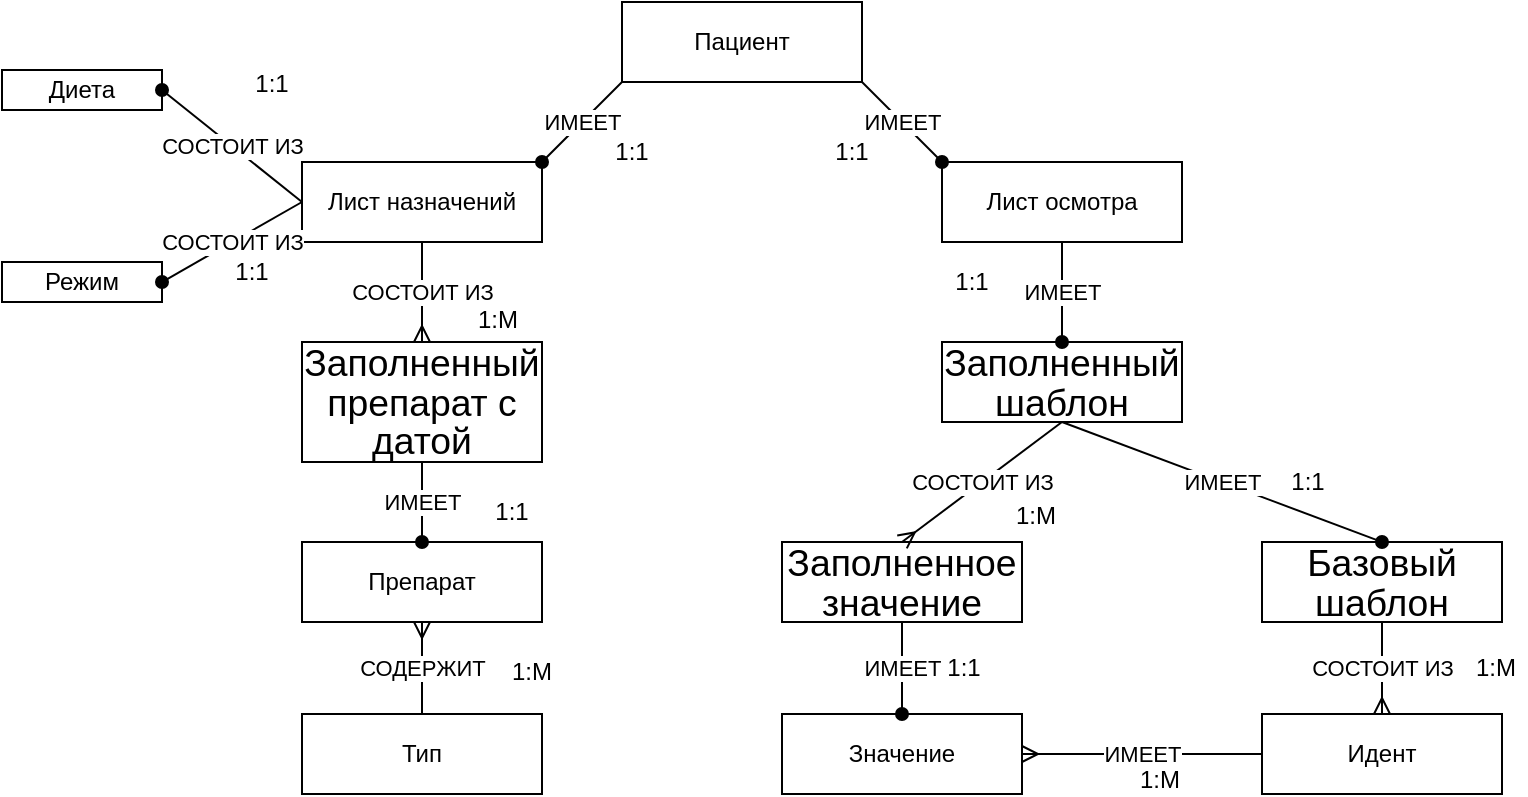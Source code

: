 <mxfile version="20.6.0" type="github">
  <diagram id="yDbGZ-jpoOIZYtK_G1Hy" name="Page-1">
    <mxGraphModel dx="938" dy="555" grid="0" gridSize="10" guides="1" tooltips="1" connect="1" arrows="1" fold="1" page="1" pageScale="1" pageWidth="827" pageHeight="1169" math="0" shadow="0">
      <root>
        <mxCell id="0" />
        <mxCell id="1" parent="0" />
        <mxCell id="HWeYRR4KEOsxDTRH1MZ7-1" value="Пациент" style="rounded=0;whiteSpace=wrap;html=1;" vertex="1" parent="1">
          <mxGeometry x="343" y="220" width="120" height="40" as="geometry" />
        </mxCell>
        <mxCell id="HWeYRR4KEOsxDTRH1MZ7-2" value="Лист назначений" style="rounded=0;whiteSpace=wrap;html=1;" vertex="1" parent="1">
          <mxGeometry x="183" y="300" width="120" height="40" as="geometry" />
        </mxCell>
        <mxCell id="HWeYRR4KEOsxDTRH1MZ7-3" value="Лист осмотра" style="rounded=0;whiteSpace=wrap;html=1;" vertex="1" parent="1">
          <mxGeometry x="503" y="300" width="120" height="40" as="geometry" />
        </mxCell>
        <mxCell id="HWeYRR4KEOsxDTRH1MZ7-4" value="" style="endArrow=oval;html=1;rounded=0;exitX=1;exitY=1;exitDx=0;exitDy=0;entryX=0;entryY=0;entryDx=0;entryDy=0;endFill=1;" edge="1" parent="1" source="HWeYRR4KEOsxDTRH1MZ7-1" target="HWeYRR4KEOsxDTRH1MZ7-3">
          <mxGeometry relative="1" as="geometry">
            <mxPoint x="373" y="390" as="sourcePoint" />
            <mxPoint x="473" y="390" as="targetPoint" />
          </mxGeometry>
        </mxCell>
        <mxCell id="HWeYRR4KEOsxDTRH1MZ7-5" value="ИМЕЕТ" style="edgeLabel;resizable=0;html=1;align=center;verticalAlign=middle;" connectable="0" vertex="1" parent="HWeYRR4KEOsxDTRH1MZ7-4">
          <mxGeometry relative="1" as="geometry" />
        </mxCell>
        <mxCell id="HWeYRR4KEOsxDTRH1MZ7-6" value="" style="endArrow=oval;html=1;rounded=0;exitX=0;exitY=1;exitDx=0;exitDy=0;entryX=1;entryY=0;entryDx=0;entryDy=0;endFill=1;" edge="1" parent="1" source="HWeYRR4KEOsxDTRH1MZ7-1" target="HWeYRR4KEOsxDTRH1MZ7-2">
          <mxGeometry relative="1" as="geometry">
            <mxPoint x="373" y="390" as="sourcePoint" />
            <mxPoint x="473" y="390" as="targetPoint" />
          </mxGeometry>
        </mxCell>
        <mxCell id="HWeYRR4KEOsxDTRH1MZ7-7" value="ИМЕЕТ" style="edgeLabel;resizable=0;html=1;align=center;verticalAlign=middle;" connectable="0" vertex="1" parent="HWeYRR4KEOsxDTRH1MZ7-6">
          <mxGeometry relative="1" as="geometry" />
        </mxCell>
        <mxCell id="HWeYRR4KEOsxDTRH1MZ7-8" value="1:1&lt;br&gt;" style="text;html=1;strokeColor=none;fillColor=none;align=center;verticalAlign=middle;whiteSpace=wrap;rounded=0;" vertex="1" parent="1">
          <mxGeometry x="333" y="290" width="30" height="10" as="geometry" />
        </mxCell>
        <mxCell id="HWeYRR4KEOsxDTRH1MZ7-9" value="1:1&lt;br&gt;" style="text;html=1;strokeColor=none;fillColor=none;align=center;verticalAlign=middle;whiteSpace=wrap;rounded=0;" vertex="1" parent="1">
          <mxGeometry x="443" y="290" width="30" height="10" as="geometry" />
        </mxCell>
        <mxCell id="HWeYRR4KEOsxDTRH1MZ7-10" value="Режим&lt;span style=&quot;color: rgba(0, 0, 0, 0); font-family: monospace; font-size: 0px; text-align: start;&quot;&gt;%3CmxGraphModel%3E%3Croot%3E%3CmxCell%20id%3D%220%22%2F%3E%3CmxCell%20id%3D%221%22%20parent%3D%220%22%2F%3E%3CmxCell%20id%3D%222%22%20value%3D%221%3A1%26lt%3Bbr%26gt%3B%22%20style%3D%22text%3Bhtml%3D1%3BstrokeColor%3Dnone%3BfillColor%3Dnone%3Balign%3Dcenter%3BverticalAlign%3Dmiddle%3BwhiteSpace%3Dwrap%3Brounded%3D0%3B%22%20vertex%3D%221%22%20parent%3D%221%22%3E%3CmxGeometry%20x%3D%22310%22%20y%3D%22270%22%20width%3D%2230%22%20height%3D%2210%22%20as%3D%22geometry%22%2F%3E%3C%2FmxCell%3E%3C%2Froot%3E%3C%2FmxGraphModel%3E&lt;/span&gt;" style="rounded=0;whiteSpace=wrap;html=1;" vertex="1" parent="1">
          <mxGeometry x="33" y="350" width="80" height="20" as="geometry" />
        </mxCell>
        <mxCell id="HWeYRR4KEOsxDTRH1MZ7-11" value="Диета" style="rounded=0;whiteSpace=wrap;html=1;" vertex="1" parent="1">
          <mxGeometry x="33" y="254" width="80" height="20" as="geometry" />
        </mxCell>
        <mxCell id="HWeYRR4KEOsxDTRH1MZ7-12" value="" style="endArrow=oval;html=1;rounded=0;exitX=0;exitY=0.5;exitDx=0;exitDy=0;entryX=1;entryY=0.5;entryDx=0;entryDy=0;endFill=1;" edge="1" parent="1" source="HWeYRR4KEOsxDTRH1MZ7-2" target="HWeYRR4KEOsxDTRH1MZ7-11">
          <mxGeometry relative="1" as="geometry">
            <mxPoint x="393" y="400" as="sourcePoint" />
            <mxPoint x="493" y="400" as="targetPoint" />
            <Array as="points" />
          </mxGeometry>
        </mxCell>
        <mxCell id="HWeYRR4KEOsxDTRH1MZ7-13" value="СОСТОИТ ИЗ" style="edgeLabel;resizable=0;html=1;align=center;verticalAlign=middle;" connectable="0" vertex="1" parent="HWeYRR4KEOsxDTRH1MZ7-12">
          <mxGeometry relative="1" as="geometry" />
        </mxCell>
        <mxCell id="HWeYRR4KEOsxDTRH1MZ7-14" value="" style="endArrow=oval;html=1;rounded=0;entryX=1;entryY=0.5;entryDx=0;entryDy=0;endFill=1;exitX=0;exitY=0.5;exitDx=0;exitDy=0;" edge="1" parent="1" source="HWeYRR4KEOsxDTRH1MZ7-2" target="HWeYRR4KEOsxDTRH1MZ7-10">
          <mxGeometry relative="1" as="geometry">
            <mxPoint x="183" y="310" as="sourcePoint" />
            <mxPoint x="123" y="290" as="targetPoint" />
            <Array as="points" />
          </mxGeometry>
        </mxCell>
        <mxCell id="HWeYRR4KEOsxDTRH1MZ7-15" value="СОСТОИТ ИЗ" style="edgeLabel;resizable=0;html=1;align=center;verticalAlign=middle;" connectable="0" vertex="1" parent="HWeYRR4KEOsxDTRH1MZ7-14">
          <mxGeometry relative="1" as="geometry" />
        </mxCell>
        <mxCell id="HWeYRR4KEOsxDTRH1MZ7-16" value="&lt;span style=&quot;font-size:14.0pt;line-height:107%;&lt;br/&gt;font-family:&amp;quot;Times New Roman&amp;quot;,&amp;quot;serif&amp;quot;;mso-fareast-font-family:Calibri;&lt;br/&gt;mso-fareast-theme-font:minor-latin;mso-ansi-language:RU;mso-fareast-language:&lt;br/&gt;EN-US;mso-bidi-language:AR-SA&quot;&gt;Заполненный препарат с датой&lt;/span&gt;" style="rounded=0;whiteSpace=wrap;html=1;" vertex="1" parent="1">
          <mxGeometry x="183" y="390" width="120" height="60" as="geometry" />
        </mxCell>
        <mxCell id="HWeYRR4KEOsxDTRH1MZ7-17" value="1:1&lt;br&gt;" style="text;html=1;strokeColor=none;fillColor=none;align=center;verticalAlign=middle;whiteSpace=wrap;rounded=0;" vertex="1" parent="1">
          <mxGeometry x="153" y="256" width="30" height="10" as="geometry" />
        </mxCell>
        <mxCell id="HWeYRR4KEOsxDTRH1MZ7-18" value="1:1&lt;br&gt;" style="text;html=1;strokeColor=none;fillColor=none;align=center;verticalAlign=middle;whiteSpace=wrap;rounded=0;" vertex="1" parent="1">
          <mxGeometry x="143" y="350" width="30" height="10" as="geometry" />
        </mxCell>
        <mxCell id="HWeYRR4KEOsxDTRH1MZ7-19" value="" style="endArrow=ERmany;html=1;rounded=0;exitX=0.5;exitY=1;exitDx=0;exitDy=0;entryX=0.5;entryY=0;entryDx=0;entryDy=0;endFill=0;" edge="1" parent="1" source="HWeYRR4KEOsxDTRH1MZ7-2" target="HWeYRR4KEOsxDTRH1MZ7-16">
          <mxGeometry relative="1" as="geometry">
            <mxPoint x="323" y="400" as="sourcePoint" />
            <mxPoint x="423" y="400" as="targetPoint" />
          </mxGeometry>
        </mxCell>
        <mxCell id="HWeYRR4KEOsxDTRH1MZ7-20" value="СОСТОИТ ИЗ" style="edgeLabel;resizable=0;html=1;align=center;verticalAlign=middle;" connectable="0" vertex="1" parent="HWeYRR4KEOsxDTRH1MZ7-19">
          <mxGeometry relative="1" as="geometry" />
        </mxCell>
        <mxCell id="HWeYRR4KEOsxDTRH1MZ7-21" value="1:М&lt;br&gt;" style="text;html=1;strokeColor=none;fillColor=none;align=center;verticalAlign=middle;whiteSpace=wrap;rounded=0;" vertex="1" parent="1">
          <mxGeometry x="266" y="374" width="30" height="10" as="geometry" />
        </mxCell>
        <mxCell id="HWeYRR4KEOsxDTRH1MZ7-22" value="&lt;span&gt;Препарат&lt;/span&gt;" style="rounded=0;whiteSpace=wrap;html=1;" vertex="1" parent="1">
          <mxGeometry x="183" y="490" width="120" height="40" as="geometry" />
        </mxCell>
        <mxCell id="HWeYRR4KEOsxDTRH1MZ7-24" value="&lt;span&gt;Тип&lt;/span&gt;" style="rounded=0;whiteSpace=wrap;html=1;" vertex="1" parent="1">
          <mxGeometry x="183" y="576" width="120" height="40" as="geometry" />
        </mxCell>
        <mxCell id="HWeYRR4KEOsxDTRH1MZ7-27" value="" style="endArrow=oval;html=1;rounded=0;exitX=0.5;exitY=1;exitDx=0;exitDy=0;entryX=0.5;entryY=0;entryDx=0;entryDy=0;endFill=1;" edge="1" parent="1" source="HWeYRR4KEOsxDTRH1MZ7-16" target="HWeYRR4KEOsxDTRH1MZ7-22">
          <mxGeometry relative="1" as="geometry">
            <mxPoint x="323" y="520" as="sourcePoint" />
            <mxPoint x="423" y="520" as="targetPoint" />
          </mxGeometry>
        </mxCell>
        <mxCell id="HWeYRR4KEOsxDTRH1MZ7-28" value="ИМЕЕТ" style="edgeLabel;resizable=0;html=1;align=center;verticalAlign=middle;" connectable="0" vertex="1" parent="HWeYRR4KEOsxDTRH1MZ7-27">
          <mxGeometry relative="1" as="geometry" />
        </mxCell>
        <mxCell id="HWeYRR4KEOsxDTRH1MZ7-31" value="" style="endArrow=ERmany;html=1;rounded=0;exitX=0.5;exitY=0;exitDx=0;exitDy=0;entryX=0.5;entryY=1;entryDx=0;entryDy=0;endFill=0;" edge="1" parent="1" source="HWeYRR4KEOsxDTRH1MZ7-24" target="HWeYRR4KEOsxDTRH1MZ7-22">
          <mxGeometry relative="1" as="geometry">
            <mxPoint x="323" y="520" as="sourcePoint" />
            <mxPoint x="423" y="520" as="targetPoint" />
          </mxGeometry>
        </mxCell>
        <mxCell id="HWeYRR4KEOsxDTRH1MZ7-32" value="СОДЕРЖИТ" style="edgeLabel;resizable=0;html=1;align=center;verticalAlign=middle;" connectable="0" vertex="1" parent="HWeYRR4KEOsxDTRH1MZ7-31">
          <mxGeometry relative="1" as="geometry" />
        </mxCell>
        <mxCell id="HWeYRR4KEOsxDTRH1MZ7-33" value="1:М&lt;br&gt;" style="text;html=1;strokeColor=none;fillColor=none;align=center;verticalAlign=middle;whiteSpace=wrap;rounded=0;" vertex="1" parent="1">
          <mxGeometry x="283" y="550" width="30" height="10" as="geometry" />
        </mxCell>
        <mxCell id="HWeYRR4KEOsxDTRH1MZ7-34" value="1:1&lt;br&gt;" style="text;html=1;strokeColor=none;fillColor=none;align=center;verticalAlign=middle;whiteSpace=wrap;rounded=0;" vertex="1" parent="1">
          <mxGeometry x="273" y="470" width="30" height="10" as="geometry" />
        </mxCell>
        <mxCell id="HWeYRR4KEOsxDTRH1MZ7-35" value="&lt;span style=&quot;font-size:14.0pt;line-height:107%;&lt;br/&gt;font-family:&amp;quot;Times New Roman&amp;quot;,&amp;quot;serif&amp;quot;;mso-fareast-font-family:Calibri;&lt;br/&gt;mso-fareast-theme-font:minor-latin;mso-ansi-language:RU;mso-fareast-language:&lt;br/&gt;EN-US;mso-bidi-language:AR-SA&quot;&gt;Заполненный шаблон&lt;/span&gt;" style="rounded=0;whiteSpace=wrap;html=1;" vertex="1" parent="1">
          <mxGeometry x="503" y="390" width="120" height="40" as="geometry" />
        </mxCell>
        <mxCell id="HWeYRR4KEOsxDTRH1MZ7-36" value="&lt;span style=&quot;font-size:14.0pt;line-height:107%;&lt;br/&gt;font-family:&amp;quot;Times New Roman&amp;quot;,&amp;quot;serif&amp;quot;;mso-fareast-font-family:Calibri;&lt;br/&gt;mso-fareast-theme-font:minor-latin;mso-ansi-language:RU;mso-fareast-language:&lt;br/&gt;EN-US;mso-bidi-language:AR-SA&quot;&gt;Заполненное значение&lt;/span&gt;" style="rounded=0;whiteSpace=wrap;html=1;" vertex="1" parent="1">
          <mxGeometry x="423" y="490" width="120" height="40" as="geometry" />
        </mxCell>
        <mxCell id="HWeYRR4KEOsxDTRH1MZ7-37" value="&lt;span style=&quot;font-size:14.0pt;line-height:107%;&lt;br/&gt;font-family:&amp;quot;Times New Roman&amp;quot;,&amp;quot;serif&amp;quot;;mso-fareast-font-family:Calibri;&lt;br/&gt;mso-fareast-theme-font:minor-latin;mso-ansi-language:RU;mso-fareast-language:&lt;br/&gt;EN-US;mso-bidi-language:AR-SA&quot;&gt;Базовый шаблон&lt;/span&gt;" style="rounded=0;whiteSpace=wrap;html=1;" vertex="1" parent="1">
          <mxGeometry x="663" y="490" width="120" height="40" as="geometry" />
        </mxCell>
        <mxCell id="HWeYRR4KEOsxDTRH1MZ7-38" style="edgeStyle=orthogonalEdgeStyle;rounded=0;orthogonalLoop=1;jettySize=auto;html=1;exitX=0.5;exitY=1;exitDx=0;exitDy=0;endArrow=ERmany;endFill=0;" edge="1" parent="1" source="HWeYRR4KEOsxDTRH1MZ7-37" target="HWeYRR4KEOsxDTRH1MZ7-37">
          <mxGeometry relative="1" as="geometry" />
        </mxCell>
        <mxCell id="HWeYRR4KEOsxDTRH1MZ7-39" value="Идент" style="rounded=0;whiteSpace=wrap;html=1;" vertex="1" parent="1">
          <mxGeometry x="663" y="576" width="120" height="40" as="geometry" />
        </mxCell>
        <mxCell id="HWeYRR4KEOsxDTRH1MZ7-40" value="Значение" style="rounded=0;whiteSpace=wrap;html=1;" vertex="1" parent="1">
          <mxGeometry x="423" y="576" width="120" height="40" as="geometry" />
        </mxCell>
        <mxCell id="HWeYRR4KEOsxDTRH1MZ7-41" value="" style="endArrow=ERmany;html=1;rounded=0;entryX=1;entryY=0.5;entryDx=0;entryDy=0;exitX=0;exitY=0.5;exitDx=0;exitDy=0;endFill=0;" edge="1" parent="1" source="HWeYRR4KEOsxDTRH1MZ7-39" target="HWeYRR4KEOsxDTRH1MZ7-40">
          <mxGeometry relative="1" as="geometry">
            <mxPoint x="443" y="450" as="sourcePoint" />
            <mxPoint x="543" y="450" as="targetPoint" />
          </mxGeometry>
        </mxCell>
        <mxCell id="HWeYRR4KEOsxDTRH1MZ7-42" value="ИМЕЕТ" style="edgeLabel;resizable=0;html=1;align=center;verticalAlign=middle;" connectable="0" vertex="1" parent="HWeYRR4KEOsxDTRH1MZ7-41">
          <mxGeometry relative="1" as="geometry" />
        </mxCell>
        <mxCell id="HWeYRR4KEOsxDTRH1MZ7-43" value="1:М&lt;br&gt;" style="text;html=1;strokeColor=none;fillColor=none;align=center;verticalAlign=middle;whiteSpace=wrap;rounded=0;" vertex="1" parent="1">
          <mxGeometry x="597" y="604" width="30" height="10" as="geometry" />
        </mxCell>
        <mxCell id="HWeYRR4KEOsxDTRH1MZ7-44" value="" style="endArrow=ERmany;html=1;rounded=0;entryX=0.5;entryY=0;entryDx=0;entryDy=0;endFill=0;exitX=0.5;exitY=1;exitDx=0;exitDy=0;" edge="1" parent="1" source="HWeYRR4KEOsxDTRH1MZ7-37" target="HWeYRR4KEOsxDTRH1MZ7-39">
          <mxGeometry relative="1" as="geometry">
            <mxPoint x="723" y="500" as="sourcePoint" />
            <mxPoint x="593" y="610" as="targetPoint" />
          </mxGeometry>
        </mxCell>
        <mxCell id="HWeYRR4KEOsxDTRH1MZ7-45" value="СОСТОИТ ИЗ&lt;br&gt;" style="edgeLabel;resizable=0;html=1;align=center;verticalAlign=middle;" connectable="0" vertex="1" parent="HWeYRR4KEOsxDTRH1MZ7-44">
          <mxGeometry relative="1" as="geometry" />
        </mxCell>
        <mxCell id="HWeYRR4KEOsxDTRH1MZ7-46" value="1:М&lt;br&gt;" style="text;html=1;strokeColor=none;fillColor=none;align=center;verticalAlign=middle;whiteSpace=wrap;rounded=0;" vertex="1" parent="1">
          <mxGeometry x="765" y="548" width="30" height="10" as="geometry" />
        </mxCell>
        <mxCell id="HWeYRR4KEOsxDTRH1MZ7-47" value="" style="endArrow=ERmany;html=1;rounded=0;entryX=0.5;entryY=0;entryDx=0;entryDy=0;endFill=0;exitX=0.5;exitY=1;exitDx=0;exitDy=0;" edge="1" parent="1" source="HWeYRR4KEOsxDTRH1MZ7-35" target="HWeYRR4KEOsxDTRH1MZ7-36">
          <mxGeometry relative="1" as="geometry">
            <mxPoint x="473" y="420" as="sourcePoint" />
            <mxPoint x="403" y="460" as="targetPoint" />
          </mxGeometry>
        </mxCell>
        <mxCell id="HWeYRR4KEOsxDTRH1MZ7-48" value="СОСТОИТ ИЗ&lt;br&gt;" style="edgeLabel;resizable=0;html=1;align=center;verticalAlign=middle;" connectable="0" vertex="1" parent="HWeYRR4KEOsxDTRH1MZ7-47">
          <mxGeometry relative="1" as="geometry" />
        </mxCell>
        <mxCell id="HWeYRR4KEOsxDTRH1MZ7-49" value="1:М&lt;br&gt;" style="text;html=1;strokeColor=none;fillColor=none;align=center;verticalAlign=middle;whiteSpace=wrap;rounded=0;" vertex="1" parent="1">
          <mxGeometry x="535" y="472" width="30" height="10" as="geometry" />
        </mxCell>
        <mxCell id="HWeYRR4KEOsxDTRH1MZ7-50" value="" style="endArrow=oval;html=1;rounded=0;exitX=0.5;exitY=1;exitDx=0;exitDy=0;entryX=0.5;entryY=0;entryDx=0;entryDy=0;endFill=1;" edge="1" parent="1" source="HWeYRR4KEOsxDTRH1MZ7-3" target="HWeYRR4KEOsxDTRH1MZ7-35">
          <mxGeometry relative="1" as="geometry">
            <mxPoint x="443" y="440" as="sourcePoint" />
            <mxPoint x="543" y="440" as="targetPoint" />
            <Array as="points" />
          </mxGeometry>
        </mxCell>
        <mxCell id="HWeYRR4KEOsxDTRH1MZ7-51" value="ИМЕЕТ" style="edgeLabel;resizable=0;html=1;align=center;verticalAlign=middle;" connectable="0" vertex="1" parent="HWeYRR4KEOsxDTRH1MZ7-50">
          <mxGeometry relative="1" as="geometry" />
        </mxCell>
        <mxCell id="HWeYRR4KEOsxDTRH1MZ7-52" value="1:1&lt;br&gt;" style="text;html=1;strokeColor=none;fillColor=none;align=center;verticalAlign=middle;whiteSpace=wrap;rounded=0;" vertex="1" parent="1">
          <mxGeometry x="503" y="355" width="30" height="10" as="geometry" />
        </mxCell>
        <mxCell id="HWeYRR4KEOsxDTRH1MZ7-53" value="" style="endArrow=oval;html=1;rounded=0;exitX=0.5;exitY=1;exitDx=0;exitDy=0;entryX=0.5;entryY=0;entryDx=0;entryDy=0;endFill=1;" edge="1" parent="1" source="HWeYRR4KEOsxDTRH1MZ7-35" target="HWeYRR4KEOsxDTRH1MZ7-37">
          <mxGeometry relative="1" as="geometry">
            <mxPoint x="573" y="350" as="sourcePoint" />
            <mxPoint x="493" y="390" as="targetPoint" />
            <Array as="points" />
          </mxGeometry>
        </mxCell>
        <mxCell id="HWeYRR4KEOsxDTRH1MZ7-54" value="ИМЕЕТ" style="edgeLabel;resizable=0;html=1;align=center;verticalAlign=middle;" connectable="0" vertex="1" parent="HWeYRR4KEOsxDTRH1MZ7-53">
          <mxGeometry relative="1" as="geometry" />
        </mxCell>
        <mxCell id="HWeYRR4KEOsxDTRH1MZ7-56" value="1:1&lt;br&gt;" style="text;html=1;strokeColor=none;fillColor=none;align=center;verticalAlign=middle;whiteSpace=wrap;rounded=0;" vertex="1" parent="1">
          <mxGeometry x="671" y="455" width="30" height="10" as="geometry" />
        </mxCell>
        <mxCell id="HWeYRR4KEOsxDTRH1MZ7-57" value="" style="endArrow=oval;html=1;rounded=0;entryX=0.5;entryY=0;entryDx=0;entryDy=0;exitX=0.5;exitY=1;exitDx=0;exitDy=0;endFill=1;" edge="1" parent="1" source="HWeYRR4KEOsxDTRH1MZ7-36" target="HWeYRR4KEOsxDTRH1MZ7-40">
          <mxGeometry relative="1" as="geometry">
            <mxPoint x="333" y="440" as="sourcePoint" />
            <mxPoint x="433" y="440" as="targetPoint" />
          </mxGeometry>
        </mxCell>
        <mxCell id="HWeYRR4KEOsxDTRH1MZ7-58" value="ИМЕЕТ" style="edgeLabel;resizable=0;html=1;align=center;verticalAlign=middle;" connectable="0" vertex="1" parent="HWeYRR4KEOsxDTRH1MZ7-57">
          <mxGeometry relative="1" as="geometry" />
        </mxCell>
        <mxCell id="HWeYRR4KEOsxDTRH1MZ7-59" value="1:1&lt;br&gt;" style="text;html=1;strokeColor=none;fillColor=none;align=center;verticalAlign=middle;whiteSpace=wrap;rounded=0;" vertex="1" parent="1">
          <mxGeometry x="499" y="548" width="30" height="10" as="geometry" />
        </mxCell>
      </root>
    </mxGraphModel>
  </diagram>
</mxfile>
